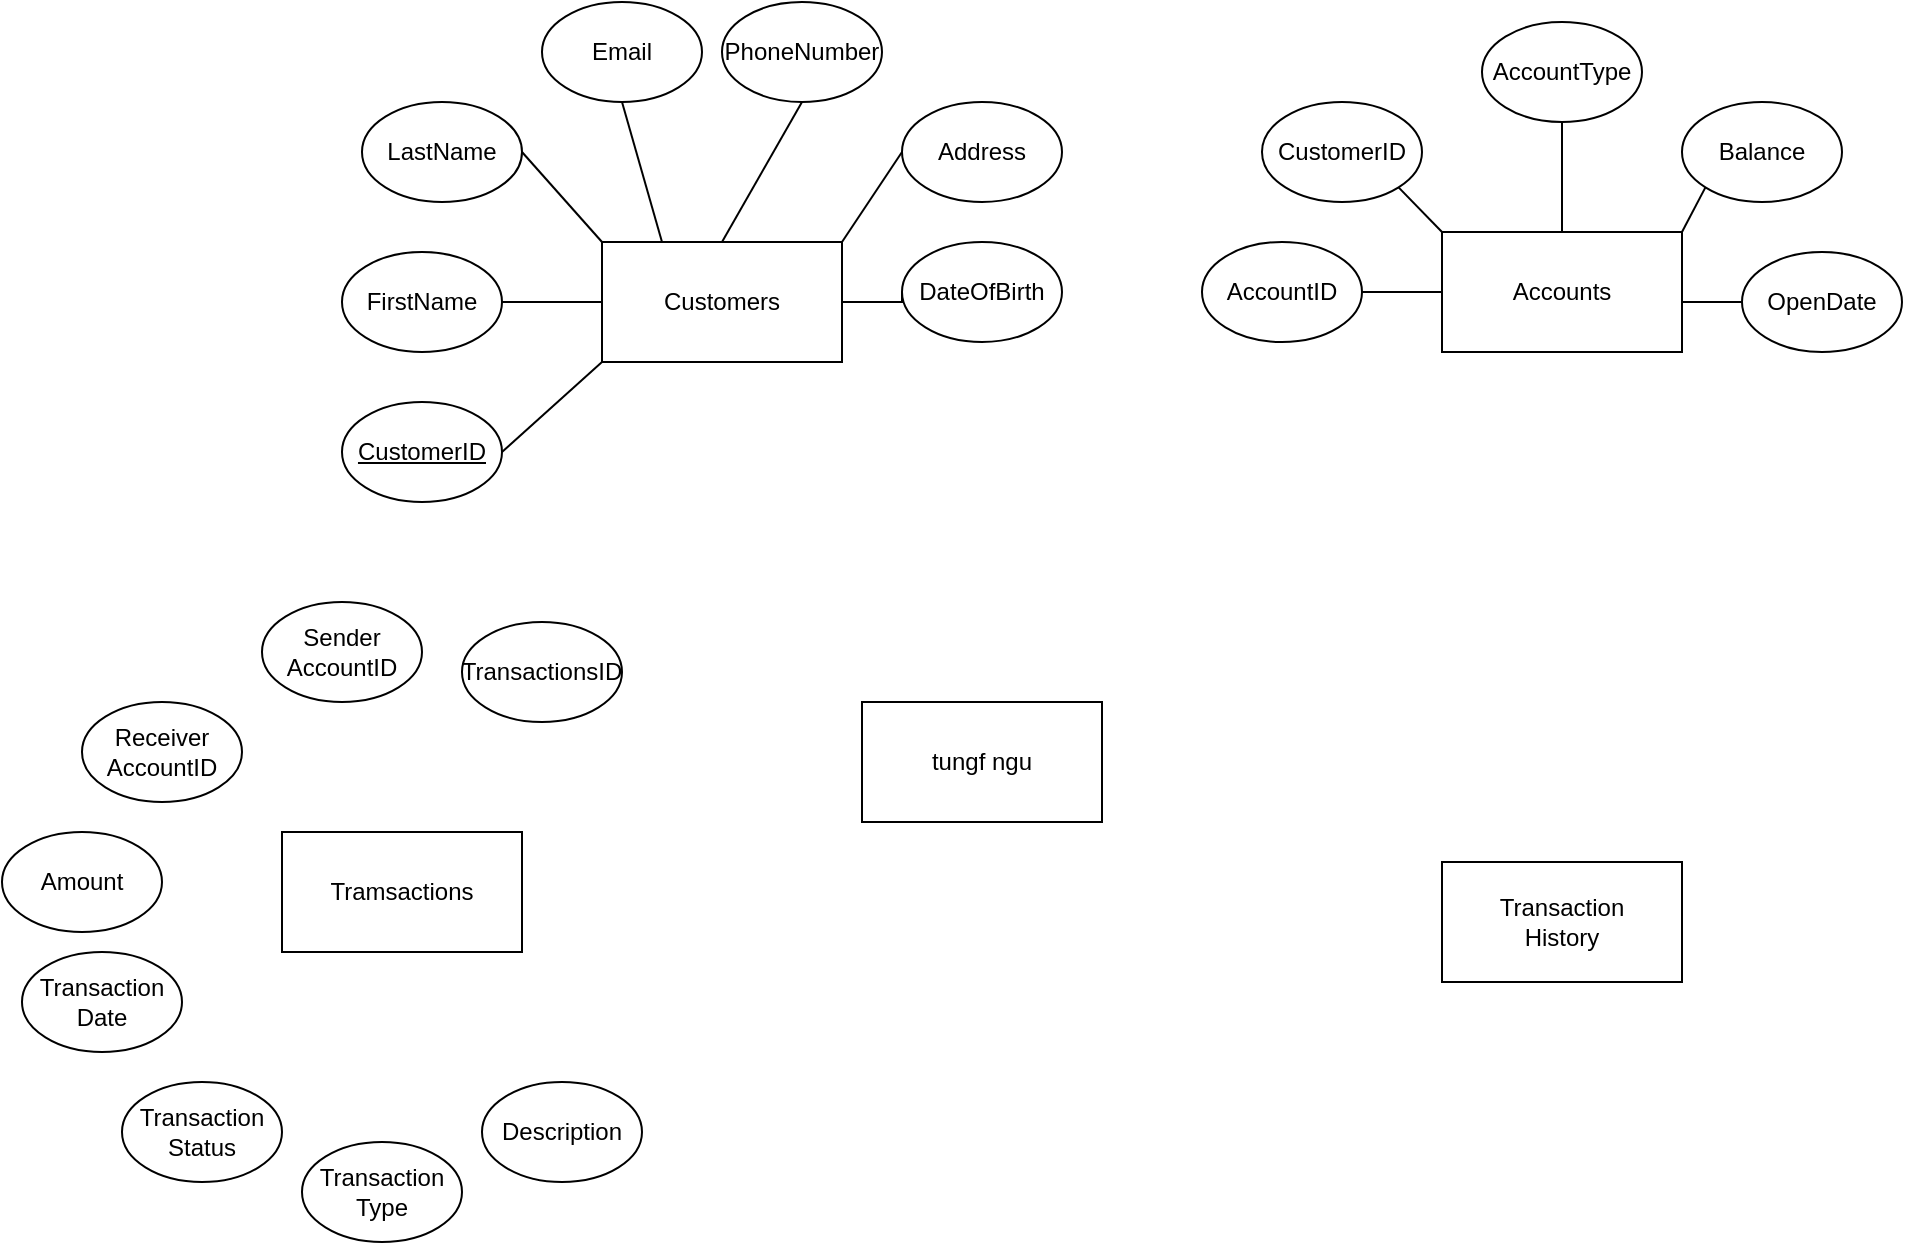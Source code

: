 <mxfile version="24.4.0" type="github">
  <diagram name="Page-1" id="7tcghA5O4iVg9XCuo4NI">
    <mxGraphModel dx="2261" dy="772" grid="1" gridSize="10" guides="1" tooltips="1" connect="1" arrows="1" fold="1" page="1" pageScale="1" pageWidth="827" pageHeight="1169" math="0" shadow="0">
      <root>
        <mxCell id="0" />
        <mxCell id="1" parent="0" />
        <mxCell id="b7hbQGppqmH5EkRF_Ry8-10" style="rounded=0;orthogonalLoop=1;jettySize=auto;html=1;exitX=0;exitY=1;exitDx=0;exitDy=0;entryX=1;entryY=0.5;entryDx=0;entryDy=0;endArrow=none;endFill=0;" parent="1" source="b7hbQGppqmH5EkRF_Ry8-1" target="b7hbQGppqmH5EkRF_Ry8-2" edge="1">
          <mxGeometry relative="1" as="geometry" />
        </mxCell>
        <mxCell id="b7hbQGppqmH5EkRF_Ry8-11" style="edgeStyle=orthogonalEdgeStyle;rounded=0;orthogonalLoop=1;jettySize=auto;html=1;exitX=0;exitY=0.5;exitDx=0;exitDy=0;entryX=1;entryY=0.5;entryDx=0;entryDy=0;endArrow=none;endFill=0;" parent="1" source="b7hbQGppqmH5EkRF_Ry8-1" target="b7hbQGppqmH5EkRF_Ry8-3" edge="1">
          <mxGeometry relative="1" as="geometry" />
        </mxCell>
        <mxCell id="b7hbQGppqmH5EkRF_Ry8-12" style="rounded=0;orthogonalLoop=1;jettySize=auto;html=1;exitX=0;exitY=0;exitDx=0;exitDy=0;entryX=1;entryY=0.5;entryDx=0;entryDy=0;endArrow=none;endFill=0;" parent="1" source="b7hbQGppqmH5EkRF_Ry8-1" target="b7hbQGppqmH5EkRF_Ry8-4" edge="1">
          <mxGeometry relative="1" as="geometry" />
        </mxCell>
        <mxCell id="b7hbQGppqmH5EkRF_Ry8-13" style="rounded=0;orthogonalLoop=1;jettySize=auto;html=1;exitX=0.25;exitY=0;exitDx=0;exitDy=0;entryX=0.5;entryY=1;entryDx=0;entryDy=0;endArrow=none;endFill=0;" parent="1" source="b7hbQGppqmH5EkRF_Ry8-1" target="b7hbQGppqmH5EkRF_Ry8-5" edge="1">
          <mxGeometry relative="1" as="geometry" />
        </mxCell>
        <mxCell id="b7hbQGppqmH5EkRF_Ry8-14" style="rounded=0;orthogonalLoop=1;jettySize=auto;html=1;exitX=0.5;exitY=0;exitDx=0;exitDy=0;entryX=0.5;entryY=1;entryDx=0;entryDy=0;endArrow=none;endFill=0;" parent="1" source="b7hbQGppqmH5EkRF_Ry8-1" target="b7hbQGppqmH5EkRF_Ry8-6" edge="1">
          <mxGeometry relative="1" as="geometry" />
        </mxCell>
        <mxCell id="b7hbQGppqmH5EkRF_Ry8-15" style="rounded=0;orthogonalLoop=1;jettySize=auto;html=1;exitX=1;exitY=0;exitDx=0;exitDy=0;entryX=0;entryY=0.5;entryDx=0;entryDy=0;endArrow=none;endFill=0;" parent="1" source="b7hbQGppqmH5EkRF_Ry8-1" target="b7hbQGppqmH5EkRF_Ry8-7" edge="1">
          <mxGeometry relative="1" as="geometry" />
        </mxCell>
        <mxCell id="b7hbQGppqmH5EkRF_Ry8-16" style="edgeStyle=orthogonalEdgeStyle;rounded=0;orthogonalLoop=1;jettySize=auto;html=1;exitX=1;exitY=0.5;exitDx=0;exitDy=0;entryX=0;entryY=0.5;entryDx=0;entryDy=0;endArrow=none;endFill=0;" parent="1" source="b7hbQGppqmH5EkRF_Ry8-1" target="b7hbQGppqmH5EkRF_Ry8-8" edge="1">
          <mxGeometry relative="1" as="geometry" />
        </mxCell>
        <mxCell id="b7hbQGppqmH5EkRF_Ry8-1" value="Customers" style="rounded=0;whiteSpace=wrap;html=1;" parent="1" vertex="1">
          <mxGeometry x="140" y="210" width="120" height="60" as="geometry" />
        </mxCell>
        <mxCell id="b7hbQGppqmH5EkRF_Ry8-2" value="CustomerID" style="ellipse;whiteSpace=wrap;html=1;fontStyle=4" parent="1" vertex="1">
          <mxGeometry x="10" y="290" width="80" height="50" as="geometry" />
        </mxCell>
        <mxCell id="b7hbQGppqmH5EkRF_Ry8-3" value="FirstName" style="ellipse;whiteSpace=wrap;html=1;" parent="1" vertex="1">
          <mxGeometry x="10" y="215" width="80" height="50" as="geometry" />
        </mxCell>
        <mxCell id="b7hbQGppqmH5EkRF_Ry8-4" value="LastName" style="ellipse;whiteSpace=wrap;html=1;" parent="1" vertex="1">
          <mxGeometry x="20" y="140" width="80" height="50" as="geometry" />
        </mxCell>
        <mxCell id="b7hbQGppqmH5EkRF_Ry8-5" value="Email" style="ellipse;whiteSpace=wrap;html=1;" parent="1" vertex="1">
          <mxGeometry x="110" y="90" width="80" height="50" as="geometry" />
        </mxCell>
        <mxCell id="b7hbQGppqmH5EkRF_Ry8-6" value="PhoneNumber" style="ellipse;whiteSpace=wrap;html=1;" parent="1" vertex="1">
          <mxGeometry x="200" y="90" width="80" height="50" as="geometry" />
        </mxCell>
        <mxCell id="b7hbQGppqmH5EkRF_Ry8-7" value="Address" style="ellipse;whiteSpace=wrap;html=1;" parent="1" vertex="1">
          <mxGeometry x="290" y="140" width="80" height="50" as="geometry" />
        </mxCell>
        <mxCell id="b7hbQGppqmH5EkRF_Ry8-8" value="DateOfBirth" style="ellipse;whiteSpace=wrap;html=1;" parent="1" vertex="1">
          <mxGeometry x="290" y="210" width="80" height="50" as="geometry" />
        </mxCell>
        <mxCell id="b7hbQGppqmH5EkRF_Ry8-17" value="Accounts" style="rounded=0;whiteSpace=wrap;html=1;" parent="1" vertex="1">
          <mxGeometry x="560" y="205" width="120" height="60" as="geometry" />
        </mxCell>
        <mxCell id="b7hbQGppqmH5EkRF_Ry8-24" style="edgeStyle=orthogonalEdgeStyle;rounded=0;orthogonalLoop=1;jettySize=auto;html=1;exitX=1;exitY=0.5;exitDx=0;exitDy=0;entryX=0;entryY=0.5;entryDx=0;entryDy=0;endArrow=none;endFill=0;" parent="1" source="b7hbQGppqmH5EkRF_Ry8-18" target="b7hbQGppqmH5EkRF_Ry8-17" edge="1">
          <mxGeometry relative="1" as="geometry" />
        </mxCell>
        <mxCell id="b7hbQGppqmH5EkRF_Ry8-18" value="AccountID" style="ellipse;whiteSpace=wrap;html=1;" parent="1" vertex="1">
          <mxGeometry x="440" y="210" width="80" height="50" as="geometry" />
        </mxCell>
        <mxCell id="b7hbQGppqmH5EkRF_Ry8-25" style="rounded=0;orthogonalLoop=1;jettySize=auto;html=1;exitX=1;exitY=1;exitDx=0;exitDy=0;entryX=0;entryY=0;entryDx=0;entryDy=0;endArrow=none;endFill=0;" parent="1" source="b7hbQGppqmH5EkRF_Ry8-19" target="b7hbQGppqmH5EkRF_Ry8-17" edge="1">
          <mxGeometry relative="1" as="geometry" />
        </mxCell>
        <mxCell id="b7hbQGppqmH5EkRF_Ry8-19" value="CustomerID" style="ellipse;whiteSpace=wrap;html=1;" parent="1" vertex="1">
          <mxGeometry x="470" y="140" width="80" height="50" as="geometry" />
        </mxCell>
        <mxCell id="b7hbQGppqmH5EkRF_Ry8-26" style="edgeStyle=orthogonalEdgeStyle;rounded=0;orthogonalLoop=1;jettySize=auto;html=1;exitX=0.5;exitY=1;exitDx=0;exitDy=0;entryX=0.5;entryY=0;entryDx=0;entryDy=0;endArrow=none;endFill=0;" parent="1" source="b7hbQGppqmH5EkRF_Ry8-20" target="b7hbQGppqmH5EkRF_Ry8-17" edge="1">
          <mxGeometry relative="1" as="geometry" />
        </mxCell>
        <mxCell id="b7hbQGppqmH5EkRF_Ry8-20" value="AccountType" style="ellipse;whiteSpace=wrap;html=1;" parent="1" vertex="1">
          <mxGeometry x="580" y="100" width="80" height="50" as="geometry" />
        </mxCell>
        <mxCell id="b7hbQGppqmH5EkRF_Ry8-27" style="rounded=0;orthogonalLoop=1;jettySize=auto;html=1;exitX=0;exitY=1;exitDx=0;exitDy=0;entryX=1;entryY=0;entryDx=0;entryDy=0;endArrow=none;endFill=0;" parent="1" source="b7hbQGppqmH5EkRF_Ry8-21" target="b7hbQGppqmH5EkRF_Ry8-17" edge="1">
          <mxGeometry relative="1" as="geometry" />
        </mxCell>
        <mxCell id="b7hbQGppqmH5EkRF_Ry8-21" value="Balance" style="ellipse;whiteSpace=wrap;html=1;" parent="1" vertex="1">
          <mxGeometry x="680" y="140" width="80" height="50" as="geometry" />
        </mxCell>
        <mxCell id="b7hbQGppqmH5EkRF_Ry8-28" style="edgeStyle=orthogonalEdgeStyle;rounded=0;orthogonalLoop=1;jettySize=auto;html=1;exitX=0;exitY=0.5;exitDx=0;exitDy=0;entryX=1;entryY=0.5;entryDx=0;entryDy=0;endArrow=none;endFill=0;" parent="1" source="b7hbQGppqmH5EkRF_Ry8-22" target="b7hbQGppqmH5EkRF_Ry8-17" edge="1">
          <mxGeometry relative="1" as="geometry" />
        </mxCell>
        <mxCell id="b7hbQGppqmH5EkRF_Ry8-22" value="OpenDate" style="ellipse;whiteSpace=wrap;html=1;" parent="1" vertex="1">
          <mxGeometry x="710" y="215" width="80" height="50" as="geometry" />
        </mxCell>
        <mxCell id="b7hbQGppqmH5EkRF_Ry8-29" value="Tramsactions" style="rounded=0;whiteSpace=wrap;html=1;" parent="1" vertex="1">
          <mxGeometry x="-20" y="505" width="120" height="60" as="geometry" />
        </mxCell>
        <mxCell id="b7hbQGppqmH5EkRF_Ry8-30" value="Transaction&lt;br&gt;Date" style="ellipse;whiteSpace=wrap;html=1;" parent="1" vertex="1">
          <mxGeometry x="-150" y="565" width="80" height="50" as="geometry" />
        </mxCell>
        <mxCell id="b7hbQGppqmH5EkRF_Ry8-31" value="Receiver&lt;br&gt;AccountID" style="ellipse;whiteSpace=wrap;html=1;" parent="1" vertex="1">
          <mxGeometry x="-120" y="440" width="80" height="50" as="geometry" />
        </mxCell>
        <mxCell id="b7hbQGppqmH5EkRF_Ry8-32" value="Amount" style="ellipse;whiteSpace=wrap;html=1;" parent="1" vertex="1">
          <mxGeometry x="-160" y="505" width="80" height="50" as="geometry" />
        </mxCell>
        <mxCell id="b7hbQGppqmH5EkRF_Ry8-33" value="Transaction&lt;br&gt;Status" style="ellipse;whiteSpace=wrap;html=1;" parent="1" vertex="1">
          <mxGeometry x="-100" y="630" width="80" height="50" as="geometry" />
        </mxCell>
        <mxCell id="b7hbQGppqmH5EkRF_Ry8-34" value="Sender&lt;br&gt;AccountID" style="ellipse;whiteSpace=wrap;html=1;" parent="1" vertex="1">
          <mxGeometry x="-30" y="390" width="80" height="50" as="geometry" />
        </mxCell>
        <mxCell id="b7hbQGppqmH5EkRF_Ry8-35" value="Transaction&lt;br&gt;Type" style="ellipse;whiteSpace=wrap;html=1;" parent="1" vertex="1">
          <mxGeometry x="-10" y="660" width="80" height="50" as="geometry" />
        </mxCell>
        <mxCell id="b7hbQGppqmH5EkRF_Ry8-36" value="Description" style="ellipse;whiteSpace=wrap;html=1;" parent="1" vertex="1">
          <mxGeometry x="80" y="630" width="80" height="50" as="geometry" />
        </mxCell>
        <mxCell id="b7hbQGppqmH5EkRF_Ry8-37" value="TransactionsID" style="ellipse;whiteSpace=wrap;html=1;" parent="1" vertex="1">
          <mxGeometry x="70" y="400" width="80" height="50" as="geometry" />
        </mxCell>
        <mxCell id="b7hbQGppqmH5EkRF_Ry8-38" value="Transaction&lt;br&gt;History" style="rounded=0;whiteSpace=wrap;html=1;" parent="1" vertex="1">
          <mxGeometry x="560" y="520" width="120" height="60" as="geometry" />
        </mxCell>
        <mxCell id="TxpxUodFQDuzSuq3pr_V-1" value="tungf ngu" style="rounded=0;whiteSpace=wrap;html=1;" vertex="1" parent="1">
          <mxGeometry x="270" y="440" width="120" height="60" as="geometry" />
        </mxCell>
      </root>
    </mxGraphModel>
  </diagram>
</mxfile>

